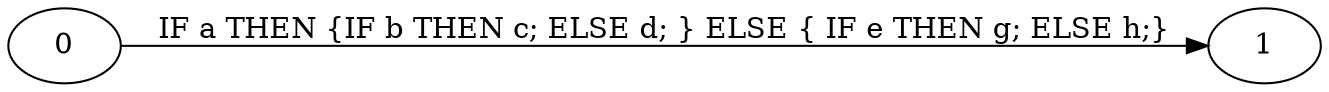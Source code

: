 digraph g
{
rankdir=LR;
0;1;
0 -> 1 [label="IF a THEN {IF b THEN c; ELSE d; } ELSE { IF e THEN g; ELSE h;}"]
}
